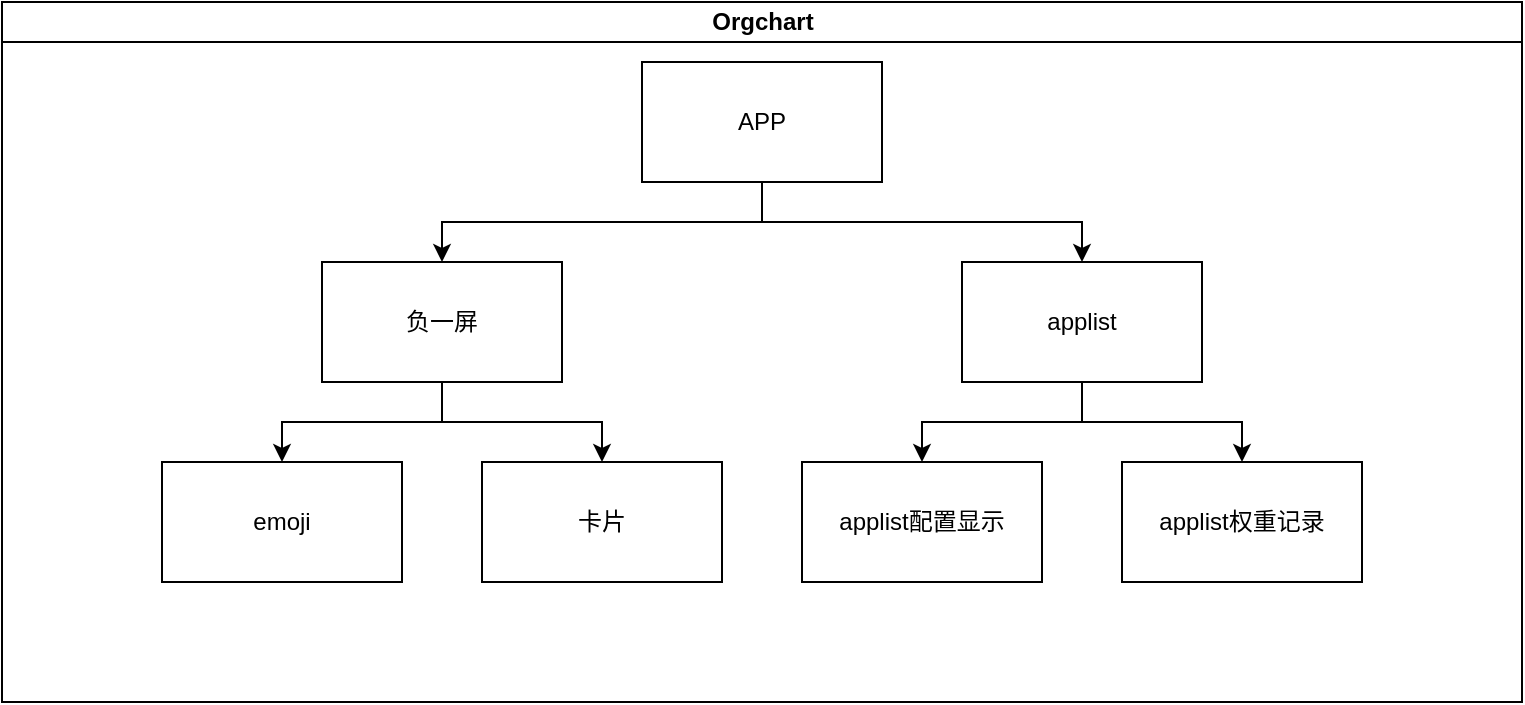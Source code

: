 <mxfile version="14.9.4" type="github">
  <diagram id="prtHgNgQTEPvFCAcTncT" name="Page-1">
    <mxGraphModel dx="967" dy="604" grid="1" gridSize="10" guides="1" tooltips="1" connect="1" arrows="1" fold="1" page="1" pageScale="1" pageWidth="827" pageHeight="1169" math="0" shadow="0">
      <root>
        <mxCell id="0" />
        <mxCell id="1" parent="0" />
        <mxCell id="dNxyNK7c78bLwvsdeMH5-11" value="Orgchart" style="swimlane;html=1;startSize=20;horizontal=1;containerType=tree;glass=0;" parent="1" vertex="1">
          <mxGeometry x="40" y="50" width="760" height="350" as="geometry">
            <mxRectangle x="40" y="80" width="80" height="20" as="alternateBounds" />
          </mxGeometry>
        </mxCell>
        <mxCell id="BxG90ye0do-8LhFm6hOn-7" style="edgeStyle=orthogonalEdgeStyle;rounded=0;orthogonalLoop=1;jettySize=auto;html=1;entryX=0.5;entryY=0;entryDx=0;entryDy=0;" edge="1" parent="dNxyNK7c78bLwvsdeMH5-11" target="BxG90ye0do-8LhFm6hOn-6">
          <mxGeometry relative="1" as="geometry">
            <mxPoint x="360" y="110" as="sourcePoint" />
            <Array as="points">
              <mxPoint x="540" y="110" />
            </Array>
          </mxGeometry>
        </mxCell>
        <mxCell id="BxG90ye0do-8LhFm6hOn-1" value="APP" style="whiteSpace=wrap;html=1;" vertex="1" parent="dNxyNK7c78bLwvsdeMH5-11">
          <mxGeometry x="320" y="30" width="120" height="60" as="geometry" />
        </mxCell>
        <mxCell id="BxG90ye0do-8LhFm6hOn-6" value="applist" style="whiteSpace=wrap;html=1;" vertex="1" parent="dNxyNK7c78bLwvsdeMH5-11">
          <mxGeometry x="480" y="130" width="120" height="60" as="geometry" />
        </mxCell>
        <mxCell id="BxG90ye0do-8LhFm6hOn-2" value="负一屏" style="whiteSpace=wrap;html=1;" vertex="1" parent="dNxyNK7c78bLwvsdeMH5-11">
          <mxGeometry x="160" y="130" width="120" height="60" as="geometry" />
        </mxCell>
        <mxCell id="BxG90ye0do-8LhFm6hOn-3" style="edgeStyle=orthogonalEdgeStyle;rounded=0;orthogonalLoop=1;jettySize=auto;html=1;exitX=0.5;exitY=1;exitDx=0;exitDy=0;" edge="1" parent="dNxyNK7c78bLwvsdeMH5-11" source="BxG90ye0do-8LhFm6hOn-1" target="BxG90ye0do-8LhFm6hOn-2">
          <mxGeometry relative="1" as="geometry">
            <mxPoint x="360" y="120" as="sourcePoint" />
            <Array as="points">
              <mxPoint x="380" y="110" />
              <mxPoint x="220" y="110" />
            </Array>
          </mxGeometry>
        </mxCell>
        <mxCell id="BxG90ye0do-8LhFm6hOn-13" style="edgeStyle=orthogonalEdgeStyle;rounded=0;orthogonalLoop=1;jettySize=auto;html=1;exitX=0.5;exitY=1;exitDx=0;exitDy=0;entryX=0.5;entryY=0;entryDx=0;entryDy=0;" edge="1" target="BxG90ye0do-8LhFm6hOn-14" source="BxG90ye0do-8LhFm6hOn-2" parent="dNxyNK7c78bLwvsdeMH5-11">
          <mxGeometry relative="1" as="geometry">
            <mxPoint x="400" y="180" as="sourcePoint" />
            <Array as="points">
              <mxPoint x="220" y="210" />
              <mxPoint x="140" y="210" />
            </Array>
          </mxGeometry>
        </mxCell>
        <mxCell id="BxG90ye0do-8LhFm6hOn-14" value="emoji" style="whiteSpace=wrap;html=1;" vertex="1" parent="dNxyNK7c78bLwvsdeMH5-11">
          <mxGeometry x="80" y="230" width="120" height="60" as="geometry" />
        </mxCell>
        <mxCell id="BxG90ye0do-8LhFm6hOn-17" style="edgeStyle=orthogonalEdgeStyle;rounded=0;orthogonalLoop=1;jettySize=auto;html=1;exitX=0.5;exitY=1;exitDx=0;exitDy=0;entryX=0.5;entryY=0;entryDx=0;entryDy=0;" edge="1" target="BxG90ye0do-8LhFm6hOn-18" source="BxG90ye0do-8LhFm6hOn-2" parent="dNxyNK7c78bLwvsdeMH5-11">
          <mxGeometry relative="1" as="geometry">
            <mxPoint x="400" y="180" as="sourcePoint" />
            <Array as="points">
              <mxPoint x="220" y="210" />
              <mxPoint x="300" y="210" />
            </Array>
          </mxGeometry>
        </mxCell>
        <mxCell id="BxG90ye0do-8LhFm6hOn-18" value="卡片" style="whiteSpace=wrap;html=1;" vertex="1" parent="dNxyNK7c78bLwvsdeMH5-11">
          <mxGeometry x="240" y="230" width="120" height="60" as="geometry" />
        </mxCell>
        <mxCell id="BxG90ye0do-8LhFm6hOn-19" style="edgeStyle=orthogonalEdgeStyle;rounded=0;orthogonalLoop=1;jettySize=auto;html=1;entryX=0.5;entryY=0;entryDx=0;entryDy=0;exitX=0.5;exitY=1;exitDx=0;exitDy=0;" edge="1" target="BxG90ye0do-8LhFm6hOn-20" source="BxG90ye0do-8LhFm6hOn-6" parent="dNxyNK7c78bLwvsdeMH5-11">
          <mxGeometry relative="1" as="geometry">
            <mxPoint x="400" y="200" as="sourcePoint" />
            <Array as="points">
              <mxPoint x="540" y="210" />
              <mxPoint x="460" y="210" />
            </Array>
          </mxGeometry>
        </mxCell>
        <mxCell id="BxG90ye0do-8LhFm6hOn-20" value="applist配置显示" style="whiteSpace=wrap;html=1;" vertex="1" parent="dNxyNK7c78bLwvsdeMH5-11">
          <mxGeometry x="400" y="230" width="120" height="60" as="geometry" />
        </mxCell>
        <mxCell id="BxG90ye0do-8LhFm6hOn-21" style="edgeStyle=orthogonalEdgeStyle;rounded=0;orthogonalLoop=1;jettySize=auto;html=1;entryX=0.5;entryY=0;entryDx=0;entryDy=0;" edge="1" target="BxG90ye0do-8LhFm6hOn-22" source="BxG90ye0do-8LhFm6hOn-6" parent="dNxyNK7c78bLwvsdeMH5-11">
          <mxGeometry relative="1" as="geometry">
            <mxPoint x="400" y="200" as="sourcePoint" />
            <Array as="points">
              <mxPoint x="540" y="210" />
              <mxPoint x="620" y="210" />
            </Array>
          </mxGeometry>
        </mxCell>
        <mxCell id="BxG90ye0do-8LhFm6hOn-22" value="applist权重记录" style="whiteSpace=wrap;html=1;" vertex="1" parent="dNxyNK7c78bLwvsdeMH5-11">
          <mxGeometry x="560" y="230" width="120" height="60" as="geometry" />
        </mxCell>
      </root>
    </mxGraphModel>
  </diagram>
</mxfile>
